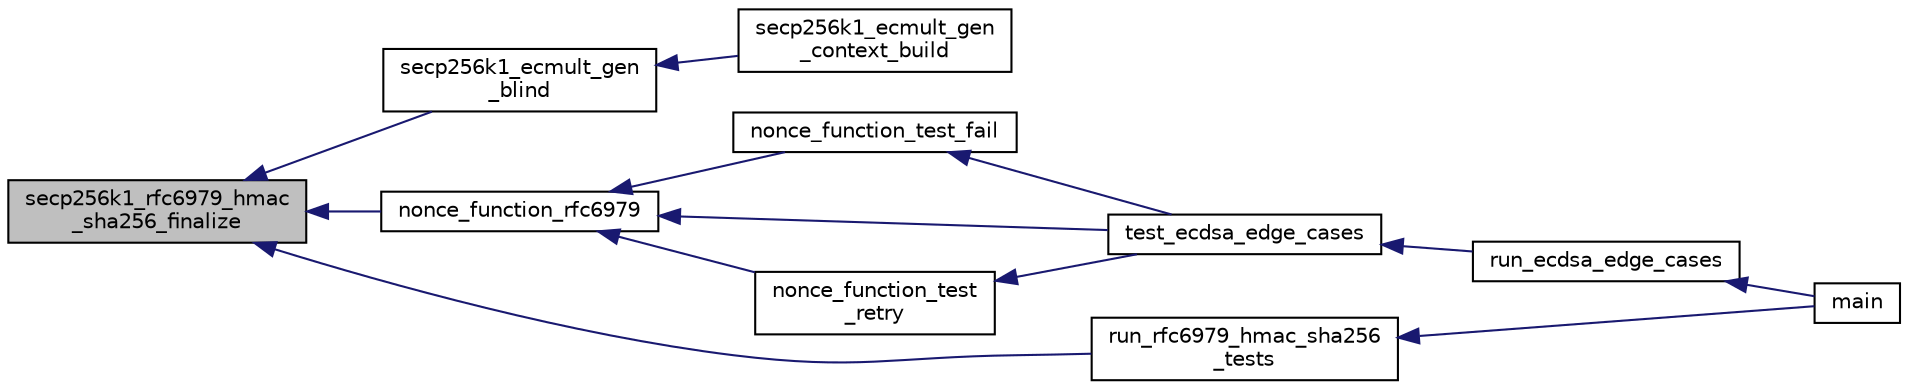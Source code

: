 digraph "secp256k1_rfc6979_hmac_sha256_finalize"
{
  edge [fontname="Helvetica",fontsize="10",labelfontname="Helvetica",labelfontsize="10"];
  node [fontname="Helvetica",fontsize="10",shape=record];
  rankdir="LR";
  Node19 [label="secp256k1_rfc6979_hmac\l_sha256_finalize",height=0.2,width=0.4,color="black", fillcolor="grey75", style="filled", fontcolor="black"];
  Node19 -> Node20 [dir="back",color="midnightblue",fontsize="10",style="solid",fontname="Helvetica"];
  Node20 [label="secp256k1_ecmult_gen\l_blind",height=0.2,width=0.4,color="black", fillcolor="white", style="filled",URL="$d9/d00/ecmult__gen__impl_8h.html#a7e41f045cb4901a4eba781966fa35abd"];
  Node20 -> Node21 [dir="back",color="midnightblue",fontsize="10",style="solid",fontname="Helvetica"];
  Node21 [label="secp256k1_ecmult_gen\l_context_build",height=0.2,width=0.4,color="black", fillcolor="white", style="filled",URL="$d9/d00/ecmult__gen__impl_8h.html#afaf90b2a6554053187cdc89df0dafd21"];
  Node19 -> Node22 [dir="back",color="midnightblue",fontsize="10",style="solid",fontname="Helvetica"];
  Node22 [label="nonce_function_rfc6979",height=0.2,width=0.4,color="black", fillcolor="white", style="filled",URL="$d1/d8c/secp256k1_8c.html#aaeed37b3a1d669fc6031755d37a5b2c4"];
  Node22 -> Node23 [dir="back",color="midnightblue",fontsize="10",style="solid",fontname="Helvetica"];
  Node23 [label="nonce_function_test_fail",height=0.2,width=0.4,color="black", fillcolor="white", style="filled",URL="$d5/d7f/tests_8c.html#a2631070201e67210b08603a358e0a622"];
  Node23 -> Node24 [dir="back",color="midnightblue",fontsize="10",style="solid",fontname="Helvetica"];
  Node24 [label="test_ecdsa_edge_cases",height=0.2,width=0.4,color="black", fillcolor="white", style="filled",URL="$d5/d7f/tests_8c.html#abbcb27d1eb13654db9b2e281ffce021e"];
  Node24 -> Node25 [dir="back",color="midnightblue",fontsize="10",style="solid",fontname="Helvetica"];
  Node25 [label="run_ecdsa_edge_cases",height=0.2,width=0.4,color="black", fillcolor="white", style="filled",URL="$d5/d7f/tests_8c.html#ad6c8109b62ea1d0ed1b382678a2a08b1"];
  Node25 -> Node26 [dir="back",color="midnightblue",fontsize="10",style="solid",fontname="Helvetica"];
  Node26 [label="main",height=0.2,width=0.4,color="black", fillcolor="white", style="filled",URL="$d5/d7f/tests_8c.html#a3c04138a5bfe5d72780bb7e82a18e627"];
  Node22 -> Node27 [dir="back",color="midnightblue",fontsize="10",style="solid",fontname="Helvetica"];
  Node27 [label="nonce_function_test\l_retry",height=0.2,width=0.4,color="black", fillcolor="white", style="filled",URL="$d5/d7f/tests_8c.html#a2643b34ae08799d0c3442f610ffe9c53"];
  Node27 -> Node24 [dir="back",color="midnightblue",fontsize="10",style="solid",fontname="Helvetica"];
  Node22 -> Node24 [dir="back",color="midnightblue",fontsize="10",style="solid",fontname="Helvetica"];
  Node19 -> Node28 [dir="back",color="midnightblue",fontsize="10",style="solid",fontname="Helvetica"];
  Node28 [label="run_rfc6979_hmac_sha256\l_tests",height=0.2,width=0.4,color="black", fillcolor="white", style="filled",URL="$d5/d7f/tests_8c.html#add06855ef2be3d3b6a4506590a7b468e"];
  Node28 -> Node26 [dir="back",color="midnightblue",fontsize="10",style="solid",fontname="Helvetica"];
}
